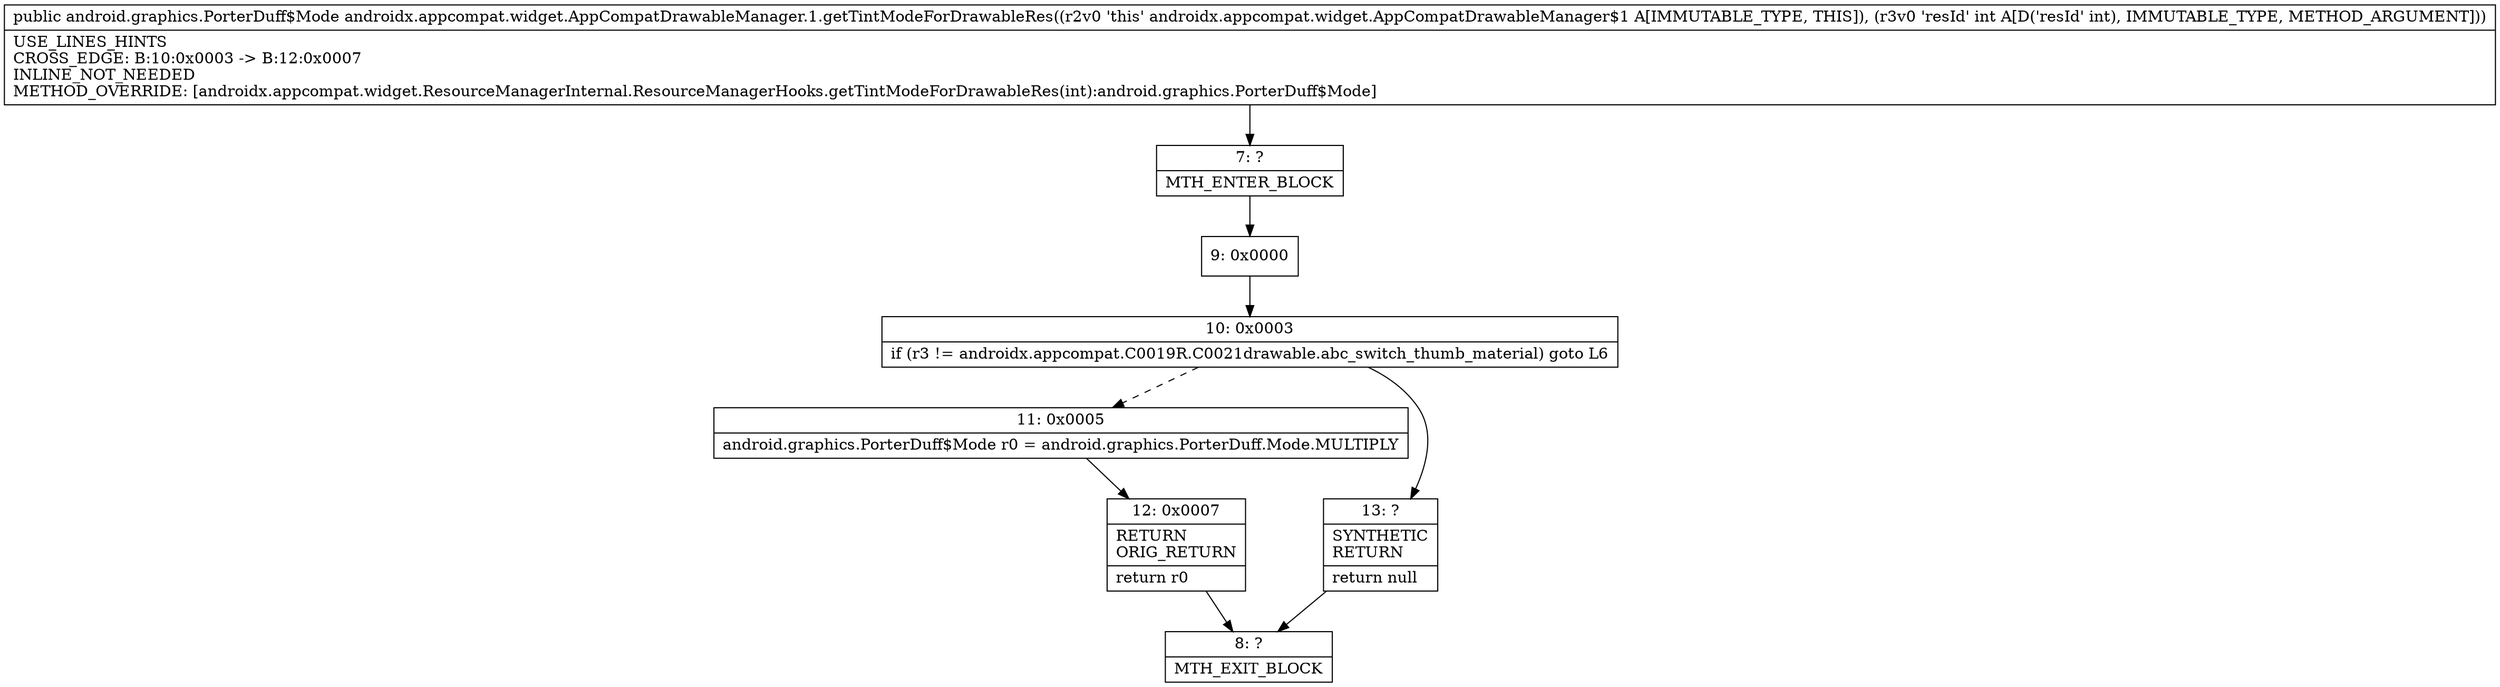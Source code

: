 digraph "CFG forandroidx.appcompat.widget.AppCompatDrawableManager.1.getTintModeForDrawableRes(I)Landroid\/graphics\/PorterDuff$Mode;" {
Node_7 [shape=record,label="{7\:\ ?|MTH_ENTER_BLOCK\l}"];
Node_9 [shape=record,label="{9\:\ 0x0000}"];
Node_10 [shape=record,label="{10\:\ 0x0003|if (r3 != androidx.appcompat.C0019R.C0021drawable.abc_switch_thumb_material) goto L6\l}"];
Node_11 [shape=record,label="{11\:\ 0x0005|android.graphics.PorterDuff$Mode r0 = android.graphics.PorterDuff.Mode.MULTIPLY\l}"];
Node_12 [shape=record,label="{12\:\ 0x0007|RETURN\lORIG_RETURN\l|return r0\l}"];
Node_8 [shape=record,label="{8\:\ ?|MTH_EXIT_BLOCK\l}"];
Node_13 [shape=record,label="{13\:\ ?|SYNTHETIC\lRETURN\l|return null\l}"];
MethodNode[shape=record,label="{public android.graphics.PorterDuff$Mode androidx.appcompat.widget.AppCompatDrawableManager.1.getTintModeForDrawableRes((r2v0 'this' androidx.appcompat.widget.AppCompatDrawableManager$1 A[IMMUTABLE_TYPE, THIS]), (r3v0 'resId' int A[D('resId' int), IMMUTABLE_TYPE, METHOD_ARGUMENT]))  | USE_LINES_HINTS\lCROSS_EDGE: B:10:0x0003 \-\> B:12:0x0007\lINLINE_NOT_NEEDED\lMETHOD_OVERRIDE: [androidx.appcompat.widget.ResourceManagerInternal.ResourceManagerHooks.getTintModeForDrawableRes(int):android.graphics.PorterDuff$Mode]\l}"];
MethodNode -> Node_7;Node_7 -> Node_9;
Node_9 -> Node_10;
Node_10 -> Node_11[style=dashed];
Node_10 -> Node_13;
Node_11 -> Node_12;
Node_12 -> Node_8;
Node_13 -> Node_8;
}

